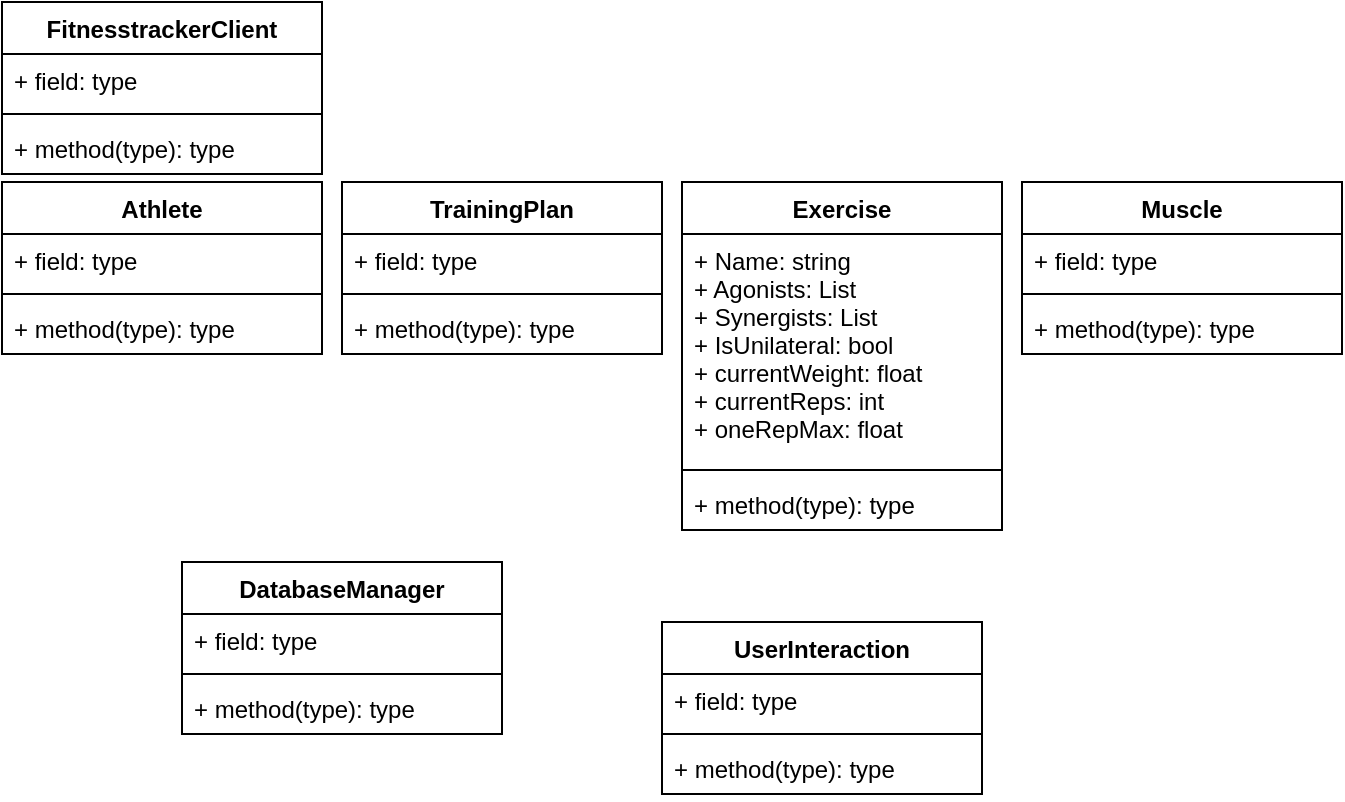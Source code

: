 <mxfile version="20.5.1" type="github">
  <diagram id="vdUzllk0lGpyXmdlodZN" name="Page-1">
    <mxGraphModel dx="1038" dy="548" grid="1" gridSize="10" guides="1" tooltips="1" connect="1" arrows="1" fold="1" page="1" pageScale="1" pageWidth="827" pageHeight="1169" math="0" shadow="0">
      <root>
        <mxCell id="0" />
        <mxCell id="1" parent="0" />
        <mxCell id="z_jotquKuIO6mJ_oJ7Rg-1" value="Exercise" style="swimlane;fontStyle=1;align=center;verticalAlign=top;childLayout=stackLayout;horizontal=1;startSize=26;horizontalStack=0;resizeParent=1;resizeParentMax=0;resizeLast=0;collapsible=1;marginBottom=0;" parent="1" vertex="1">
          <mxGeometry x="630" y="210" width="160" height="174" as="geometry" />
        </mxCell>
        <mxCell id="z_jotquKuIO6mJ_oJ7Rg-2" value="+ Name: string&#xa;+ Agonists: List&#xa;+ Synergists: List&#xa;+ IsUnilateral: bool&#xa;+ currentWeight: float&#xa;+ currentReps: int&#xa;+ oneRepMax: float&#xa;" style="text;strokeColor=none;fillColor=none;align=left;verticalAlign=top;spacingLeft=4;spacingRight=4;overflow=hidden;rotatable=0;points=[[0,0.5],[1,0.5]];portConstraint=eastwest;" parent="z_jotquKuIO6mJ_oJ7Rg-1" vertex="1">
          <mxGeometry y="26" width="160" height="114" as="geometry" />
        </mxCell>
        <mxCell id="z_jotquKuIO6mJ_oJ7Rg-3" value="" style="line;strokeWidth=1;fillColor=none;align=left;verticalAlign=middle;spacingTop=-1;spacingLeft=3;spacingRight=3;rotatable=0;labelPosition=right;points=[];portConstraint=eastwest;" parent="z_jotquKuIO6mJ_oJ7Rg-1" vertex="1">
          <mxGeometry y="140" width="160" height="8" as="geometry" />
        </mxCell>
        <mxCell id="z_jotquKuIO6mJ_oJ7Rg-4" value="+ method(type): type" style="text;strokeColor=none;fillColor=none;align=left;verticalAlign=top;spacingLeft=4;spacingRight=4;overflow=hidden;rotatable=0;points=[[0,0.5],[1,0.5]];portConstraint=eastwest;" parent="z_jotquKuIO6mJ_oJ7Rg-1" vertex="1">
          <mxGeometry y="148" width="160" height="26" as="geometry" />
        </mxCell>
        <mxCell id="AERkwMOD5IrybPWCdOiH-1" value="Athlete" style="swimlane;fontStyle=1;align=center;verticalAlign=top;childLayout=stackLayout;horizontal=1;startSize=26;horizontalStack=0;resizeParent=1;resizeParentMax=0;resizeLast=0;collapsible=1;marginBottom=0;" vertex="1" parent="1">
          <mxGeometry x="290" y="210" width="160" height="86" as="geometry" />
        </mxCell>
        <mxCell id="AERkwMOD5IrybPWCdOiH-2" value="+ field: type" style="text;strokeColor=none;fillColor=none;align=left;verticalAlign=top;spacingLeft=4;spacingRight=4;overflow=hidden;rotatable=0;points=[[0,0.5],[1,0.5]];portConstraint=eastwest;" vertex="1" parent="AERkwMOD5IrybPWCdOiH-1">
          <mxGeometry y="26" width="160" height="26" as="geometry" />
        </mxCell>
        <mxCell id="AERkwMOD5IrybPWCdOiH-3" value="" style="line;strokeWidth=1;fillColor=none;align=left;verticalAlign=middle;spacingTop=-1;spacingLeft=3;spacingRight=3;rotatable=0;labelPosition=right;points=[];portConstraint=eastwest;strokeColor=inherit;" vertex="1" parent="AERkwMOD5IrybPWCdOiH-1">
          <mxGeometry y="52" width="160" height="8" as="geometry" />
        </mxCell>
        <mxCell id="AERkwMOD5IrybPWCdOiH-4" value="+ method(type): type" style="text;strokeColor=none;fillColor=none;align=left;verticalAlign=top;spacingLeft=4;spacingRight=4;overflow=hidden;rotatable=0;points=[[0,0.5],[1,0.5]];portConstraint=eastwest;" vertex="1" parent="AERkwMOD5IrybPWCdOiH-1">
          <mxGeometry y="60" width="160" height="26" as="geometry" />
        </mxCell>
        <mxCell id="AERkwMOD5IrybPWCdOiH-5" value="FitnesstrackerClient" style="swimlane;fontStyle=1;align=center;verticalAlign=top;childLayout=stackLayout;horizontal=1;startSize=26;horizontalStack=0;resizeParent=1;resizeParentMax=0;resizeLast=0;collapsible=1;marginBottom=0;" vertex="1" parent="1">
          <mxGeometry x="290" y="120" width="160" height="86" as="geometry" />
        </mxCell>
        <mxCell id="AERkwMOD5IrybPWCdOiH-6" value="+ field: type" style="text;strokeColor=none;fillColor=none;align=left;verticalAlign=top;spacingLeft=4;spacingRight=4;overflow=hidden;rotatable=0;points=[[0,0.5],[1,0.5]];portConstraint=eastwest;" vertex="1" parent="AERkwMOD5IrybPWCdOiH-5">
          <mxGeometry y="26" width="160" height="26" as="geometry" />
        </mxCell>
        <mxCell id="AERkwMOD5IrybPWCdOiH-7" value="" style="line;strokeWidth=1;fillColor=none;align=left;verticalAlign=middle;spacingTop=-1;spacingLeft=3;spacingRight=3;rotatable=0;labelPosition=right;points=[];portConstraint=eastwest;strokeColor=inherit;" vertex="1" parent="AERkwMOD5IrybPWCdOiH-5">
          <mxGeometry y="52" width="160" height="8" as="geometry" />
        </mxCell>
        <mxCell id="AERkwMOD5IrybPWCdOiH-8" value="+ method(type): type" style="text;strokeColor=none;fillColor=none;align=left;verticalAlign=top;spacingLeft=4;spacingRight=4;overflow=hidden;rotatable=0;points=[[0,0.5],[1,0.5]];portConstraint=eastwest;" vertex="1" parent="AERkwMOD5IrybPWCdOiH-5">
          <mxGeometry y="60" width="160" height="26" as="geometry" />
        </mxCell>
        <mxCell id="AERkwMOD5IrybPWCdOiH-9" value="DatabaseManager" style="swimlane;fontStyle=1;align=center;verticalAlign=top;childLayout=stackLayout;horizontal=1;startSize=26;horizontalStack=0;resizeParent=1;resizeParentMax=0;resizeLast=0;collapsible=1;marginBottom=0;" vertex="1" parent="1">
          <mxGeometry x="380" y="400" width="160" height="86" as="geometry" />
        </mxCell>
        <mxCell id="AERkwMOD5IrybPWCdOiH-10" value="+ field: type" style="text;strokeColor=none;fillColor=none;align=left;verticalAlign=top;spacingLeft=4;spacingRight=4;overflow=hidden;rotatable=0;points=[[0,0.5],[1,0.5]];portConstraint=eastwest;" vertex="1" parent="AERkwMOD5IrybPWCdOiH-9">
          <mxGeometry y="26" width="160" height="26" as="geometry" />
        </mxCell>
        <mxCell id="AERkwMOD5IrybPWCdOiH-11" value="" style="line;strokeWidth=1;fillColor=none;align=left;verticalAlign=middle;spacingTop=-1;spacingLeft=3;spacingRight=3;rotatable=0;labelPosition=right;points=[];portConstraint=eastwest;strokeColor=inherit;" vertex="1" parent="AERkwMOD5IrybPWCdOiH-9">
          <mxGeometry y="52" width="160" height="8" as="geometry" />
        </mxCell>
        <mxCell id="AERkwMOD5IrybPWCdOiH-12" value="+ method(type): type" style="text;strokeColor=none;fillColor=none;align=left;verticalAlign=top;spacingLeft=4;spacingRight=4;overflow=hidden;rotatable=0;points=[[0,0.5],[1,0.5]];portConstraint=eastwest;" vertex="1" parent="AERkwMOD5IrybPWCdOiH-9">
          <mxGeometry y="60" width="160" height="26" as="geometry" />
        </mxCell>
        <mxCell id="AERkwMOD5IrybPWCdOiH-13" value="UserInteraction" style="swimlane;fontStyle=1;align=center;verticalAlign=top;childLayout=stackLayout;horizontal=1;startSize=26;horizontalStack=0;resizeParent=1;resizeParentMax=0;resizeLast=0;collapsible=1;marginBottom=0;" vertex="1" parent="1">
          <mxGeometry x="620" y="430" width="160" height="86" as="geometry" />
        </mxCell>
        <mxCell id="AERkwMOD5IrybPWCdOiH-14" value="+ field: type" style="text;strokeColor=none;fillColor=none;align=left;verticalAlign=top;spacingLeft=4;spacingRight=4;overflow=hidden;rotatable=0;points=[[0,0.5],[1,0.5]];portConstraint=eastwest;" vertex="1" parent="AERkwMOD5IrybPWCdOiH-13">
          <mxGeometry y="26" width="160" height="26" as="geometry" />
        </mxCell>
        <mxCell id="AERkwMOD5IrybPWCdOiH-15" value="" style="line;strokeWidth=1;fillColor=none;align=left;verticalAlign=middle;spacingTop=-1;spacingLeft=3;spacingRight=3;rotatable=0;labelPosition=right;points=[];portConstraint=eastwest;strokeColor=inherit;" vertex="1" parent="AERkwMOD5IrybPWCdOiH-13">
          <mxGeometry y="52" width="160" height="8" as="geometry" />
        </mxCell>
        <mxCell id="AERkwMOD5IrybPWCdOiH-16" value="+ method(type): type" style="text;strokeColor=none;fillColor=none;align=left;verticalAlign=top;spacingLeft=4;spacingRight=4;overflow=hidden;rotatable=0;points=[[0,0.5],[1,0.5]];portConstraint=eastwest;" vertex="1" parent="AERkwMOD5IrybPWCdOiH-13">
          <mxGeometry y="60" width="160" height="26" as="geometry" />
        </mxCell>
        <mxCell id="AERkwMOD5IrybPWCdOiH-17" value="Muscle" style="swimlane;fontStyle=1;align=center;verticalAlign=top;childLayout=stackLayout;horizontal=1;startSize=26;horizontalStack=0;resizeParent=1;resizeParentMax=0;resizeLast=0;collapsible=1;marginBottom=0;" vertex="1" parent="1">
          <mxGeometry x="800" y="210" width="160" height="86" as="geometry" />
        </mxCell>
        <mxCell id="AERkwMOD5IrybPWCdOiH-18" value="+ field: type" style="text;strokeColor=none;fillColor=none;align=left;verticalAlign=top;spacingLeft=4;spacingRight=4;overflow=hidden;rotatable=0;points=[[0,0.5],[1,0.5]];portConstraint=eastwest;" vertex="1" parent="AERkwMOD5IrybPWCdOiH-17">
          <mxGeometry y="26" width="160" height="26" as="geometry" />
        </mxCell>
        <mxCell id="AERkwMOD5IrybPWCdOiH-19" value="" style="line;strokeWidth=1;fillColor=none;align=left;verticalAlign=middle;spacingTop=-1;spacingLeft=3;spacingRight=3;rotatable=0;labelPosition=right;points=[];portConstraint=eastwest;strokeColor=inherit;" vertex="1" parent="AERkwMOD5IrybPWCdOiH-17">
          <mxGeometry y="52" width="160" height="8" as="geometry" />
        </mxCell>
        <mxCell id="AERkwMOD5IrybPWCdOiH-20" value="+ method(type): type" style="text;strokeColor=none;fillColor=none;align=left;verticalAlign=top;spacingLeft=4;spacingRight=4;overflow=hidden;rotatable=0;points=[[0,0.5],[1,0.5]];portConstraint=eastwest;" vertex="1" parent="AERkwMOD5IrybPWCdOiH-17">
          <mxGeometry y="60" width="160" height="26" as="geometry" />
        </mxCell>
        <mxCell id="AERkwMOD5IrybPWCdOiH-21" value="TrainingPlan" style="swimlane;fontStyle=1;align=center;verticalAlign=top;childLayout=stackLayout;horizontal=1;startSize=26;horizontalStack=0;resizeParent=1;resizeParentMax=0;resizeLast=0;collapsible=1;marginBottom=0;" vertex="1" parent="1">
          <mxGeometry x="460" y="210" width="160" height="86" as="geometry" />
        </mxCell>
        <mxCell id="AERkwMOD5IrybPWCdOiH-22" value="+ field: type" style="text;strokeColor=none;fillColor=none;align=left;verticalAlign=top;spacingLeft=4;spacingRight=4;overflow=hidden;rotatable=0;points=[[0,0.5],[1,0.5]];portConstraint=eastwest;" vertex="1" parent="AERkwMOD5IrybPWCdOiH-21">
          <mxGeometry y="26" width="160" height="26" as="geometry" />
        </mxCell>
        <mxCell id="AERkwMOD5IrybPWCdOiH-23" value="" style="line;strokeWidth=1;fillColor=none;align=left;verticalAlign=middle;spacingTop=-1;spacingLeft=3;spacingRight=3;rotatable=0;labelPosition=right;points=[];portConstraint=eastwest;strokeColor=inherit;" vertex="1" parent="AERkwMOD5IrybPWCdOiH-21">
          <mxGeometry y="52" width="160" height="8" as="geometry" />
        </mxCell>
        <mxCell id="AERkwMOD5IrybPWCdOiH-24" value="+ method(type): type" style="text;strokeColor=none;fillColor=none;align=left;verticalAlign=top;spacingLeft=4;spacingRight=4;overflow=hidden;rotatable=0;points=[[0,0.5],[1,0.5]];portConstraint=eastwest;" vertex="1" parent="AERkwMOD5IrybPWCdOiH-21">
          <mxGeometry y="60" width="160" height="26" as="geometry" />
        </mxCell>
      </root>
    </mxGraphModel>
  </diagram>
</mxfile>
